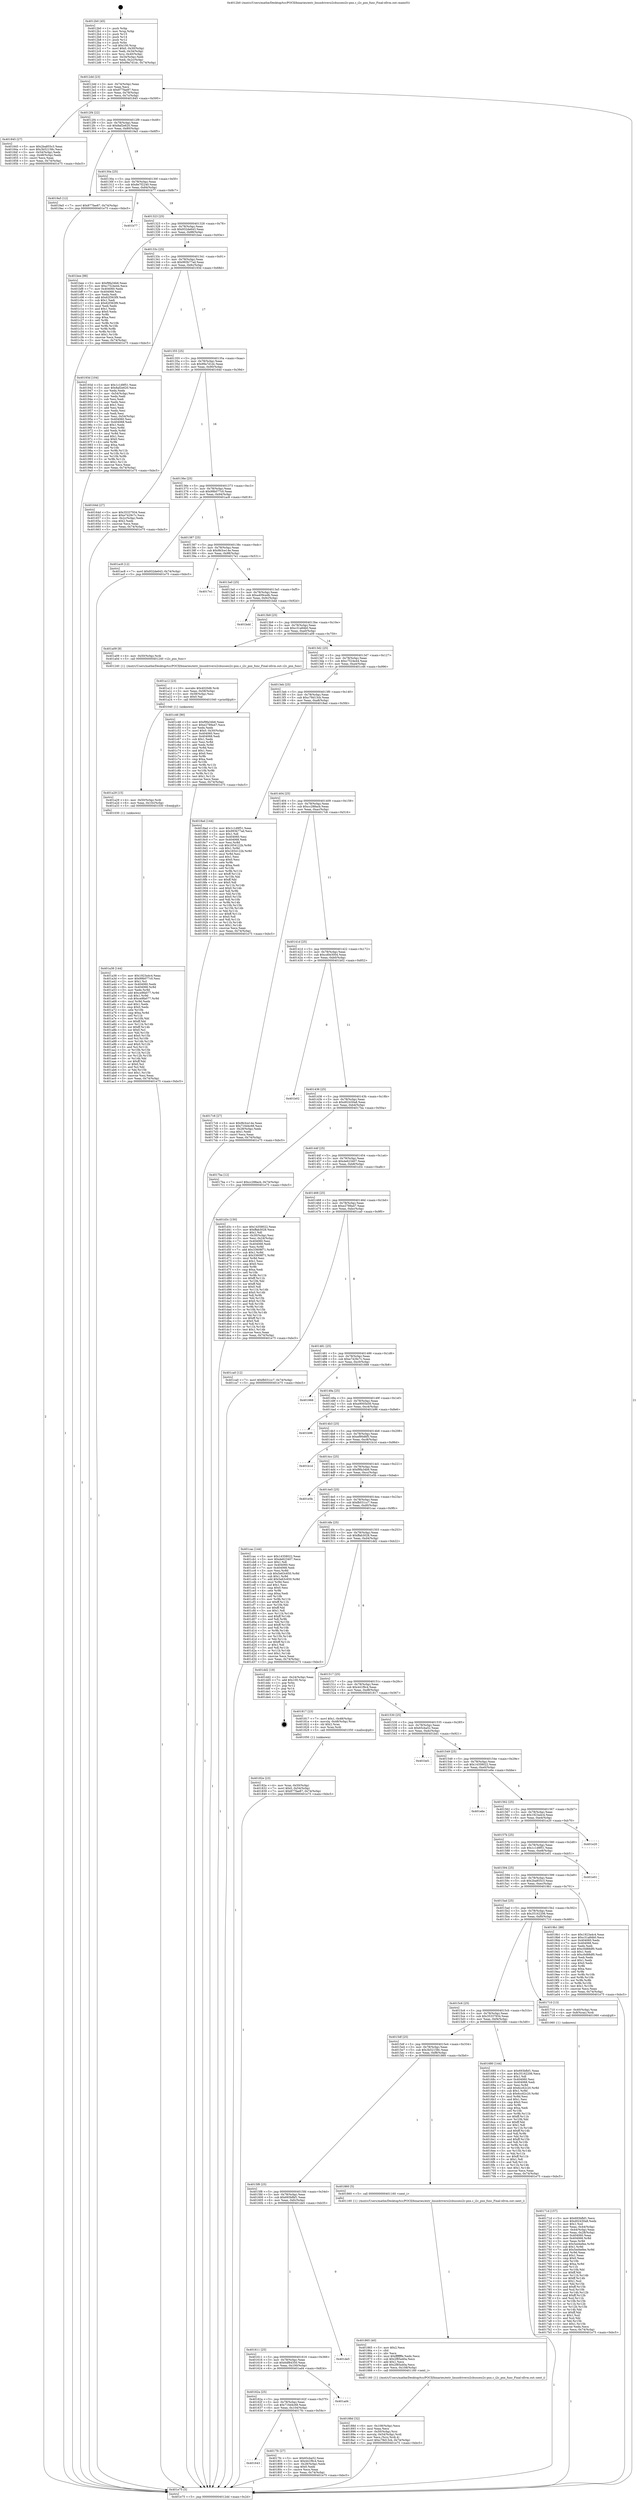 digraph "0x4012b0" {
  label = "0x4012b0 (/mnt/c/Users/mathe/Desktop/tcc/POCII/binaries/extr_linuxdriversi2cbussesi2c-pnx.c_i2c_pnx_func_Final-ollvm.out::main(0))"
  labelloc = "t"
  node[shape=record]

  Entry [label="",width=0.3,height=0.3,shape=circle,fillcolor=black,style=filled]
  "0x4012dd" [label="{
     0x4012dd [23]\l
     | [instrs]\l
     &nbsp;&nbsp;0x4012dd \<+3\>: mov -0x74(%rbp),%eax\l
     &nbsp;&nbsp;0x4012e0 \<+2\>: mov %eax,%ecx\l
     &nbsp;&nbsp;0x4012e2 \<+6\>: sub $0x877fae87,%ecx\l
     &nbsp;&nbsp;0x4012e8 \<+3\>: mov %eax,-0x78(%rbp)\l
     &nbsp;&nbsp;0x4012eb \<+3\>: mov %ecx,-0x7c(%rbp)\l
     &nbsp;&nbsp;0x4012ee \<+6\>: je 0000000000401845 \<main+0x595\>\l
  }"]
  "0x401845" [label="{
     0x401845 [27]\l
     | [instrs]\l
     &nbsp;&nbsp;0x401845 \<+5\>: mov $0x2ba855c3,%eax\l
     &nbsp;&nbsp;0x40184a \<+5\>: mov $0x3b52158c,%ecx\l
     &nbsp;&nbsp;0x40184f \<+3\>: mov -0x54(%rbp),%edx\l
     &nbsp;&nbsp;0x401852 \<+3\>: cmp -0x48(%rbp),%edx\l
     &nbsp;&nbsp;0x401855 \<+3\>: cmovl %ecx,%eax\l
     &nbsp;&nbsp;0x401858 \<+3\>: mov %eax,-0x74(%rbp)\l
     &nbsp;&nbsp;0x40185b \<+5\>: jmp 0000000000401e75 \<main+0xbc5\>\l
  }"]
  "0x4012f4" [label="{
     0x4012f4 [22]\l
     | [instrs]\l
     &nbsp;&nbsp;0x4012f4 \<+5\>: jmp 00000000004012f9 \<main+0x49\>\l
     &nbsp;&nbsp;0x4012f9 \<+3\>: mov -0x78(%rbp),%eax\l
     &nbsp;&nbsp;0x4012fc \<+5\>: sub $0x8af2e620,%eax\l
     &nbsp;&nbsp;0x401301 \<+3\>: mov %eax,-0x80(%rbp)\l
     &nbsp;&nbsp;0x401304 \<+6\>: je 00000000004019a5 \<main+0x6f5\>\l
  }"]
  Exit [label="",width=0.3,height=0.3,shape=circle,fillcolor=black,style=filled,peripheries=2]
  "0x4019a5" [label="{
     0x4019a5 [12]\l
     | [instrs]\l
     &nbsp;&nbsp;0x4019a5 \<+7\>: movl $0x877fae87,-0x74(%rbp)\l
     &nbsp;&nbsp;0x4019ac \<+5\>: jmp 0000000000401e75 \<main+0xbc5\>\l
  }"]
  "0x40130a" [label="{
     0x40130a [25]\l
     | [instrs]\l
     &nbsp;&nbsp;0x40130a \<+5\>: jmp 000000000040130f \<main+0x5f\>\l
     &nbsp;&nbsp;0x40130f \<+3\>: mov -0x78(%rbp),%eax\l
     &nbsp;&nbsp;0x401312 \<+5\>: sub $0x8e7f2240,%eax\l
     &nbsp;&nbsp;0x401317 \<+6\>: mov %eax,-0x84(%rbp)\l
     &nbsp;&nbsp;0x40131d \<+6\>: je 0000000000401b77 \<main+0x8c7\>\l
  }"]
  "0x401a38" [label="{
     0x401a38 [144]\l
     | [instrs]\l
     &nbsp;&nbsp;0x401a38 \<+5\>: mov $0x1923a4c4,%eax\l
     &nbsp;&nbsp;0x401a3d \<+5\>: mov $0x99b077c0,%esi\l
     &nbsp;&nbsp;0x401a42 \<+2\>: mov $0x1,%cl\l
     &nbsp;&nbsp;0x401a44 \<+7\>: mov 0x404060,%edx\l
     &nbsp;&nbsp;0x401a4b \<+8\>: mov 0x404068,%r8d\l
     &nbsp;&nbsp;0x401a53 \<+3\>: mov %edx,%r9d\l
     &nbsp;&nbsp;0x401a56 \<+7\>: add $0xce9fa077,%r9d\l
     &nbsp;&nbsp;0x401a5d \<+4\>: sub $0x1,%r9d\l
     &nbsp;&nbsp;0x401a61 \<+7\>: sub $0xce9fa077,%r9d\l
     &nbsp;&nbsp;0x401a68 \<+4\>: imul %r9d,%edx\l
     &nbsp;&nbsp;0x401a6c \<+3\>: and $0x1,%edx\l
     &nbsp;&nbsp;0x401a6f \<+3\>: cmp $0x0,%edx\l
     &nbsp;&nbsp;0x401a72 \<+4\>: sete %r10b\l
     &nbsp;&nbsp;0x401a76 \<+4\>: cmp $0xa,%r8d\l
     &nbsp;&nbsp;0x401a7a \<+4\>: setl %r11b\l
     &nbsp;&nbsp;0x401a7e \<+3\>: mov %r10b,%bl\l
     &nbsp;&nbsp;0x401a81 \<+3\>: xor $0xff,%bl\l
     &nbsp;&nbsp;0x401a84 \<+3\>: mov %r11b,%r14b\l
     &nbsp;&nbsp;0x401a87 \<+4\>: xor $0xff,%r14b\l
     &nbsp;&nbsp;0x401a8b \<+3\>: xor $0x0,%cl\l
     &nbsp;&nbsp;0x401a8e \<+3\>: mov %bl,%r15b\l
     &nbsp;&nbsp;0x401a91 \<+4\>: and $0x0,%r15b\l
     &nbsp;&nbsp;0x401a95 \<+3\>: and %cl,%r10b\l
     &nbsp;&nbsp;0x401a98 \<+3\>: mov %r14b,%r12b\l
     &nbsp;&nbsp;0x401a9b \<+4\>: and $0x0,%r12b\l
     &nbsp;&nbsp;0x401a9f \<+3\>: and %cl,%r11b\l
     &nbsp;&nbsp;0x401aa2 \<+3\>: or %r10b,%r15b\l
     &nbsp;&nbsp;0x401aa5 \<+3\>: or %r11b,%r12b\l
     &nbsp;&nbsp;0x401aa8 \<+3\>: xor %r12b,%r15b\l
     &nbsp;&nbsp;0x401aab \<+3\>: or %r14b,%bl\l
     &nbsp;&nbsp;0x401aae \<+3\>: xor $0xff,%bl\l
     &nbsp;&nbsp;0x401ab1 \<+3\>: or $0x0,%cl\l
     &nbsp;&nbsp;0x401ab4 \<+2\>: and %cl,%bl\l
     &nbsp;&nbsp;0x401ab6 \<+3\>: or %bl,%r15b\l
     &nbsp;&nbsp;0x401ab9 \<+4\>: test $0x1,%r15b\l
     &nbsp;&nbsp;0x401abd \<+3\>: cmovne %esi,%eax\l
     &nbsp;&nbsp;0x401ac0 \<+3\>: mov %eax,-0x74(%rbp)\l
     &nbsp;&nbsp;0x401ac3 \<+5\>: jmp 0000000000401e75 \<main+0xbc5\>\l
  }"]
  "0x401b77" [label="{
     0x401b77\l
  }", style=dashed]
  "0x401323" [label="{
     0x401323 [25]\l
     | [instrs]\l
     &nbsp;&nbsp;0x401323 \<+5\>: jmp 0000000000401328 \<main+0x78\>\l
     &nbsp;&nbsp;0x401328 \<+3\>: mov -0x78(%rbp),%eax\l
     &nbsp;&nbsp;0x40132b \<+5\>: sub $0x932de643,%eax\l
     &nbsp;&nbsp;0x401330 \<+6\>: mov %eax,-0x88(%rbp)\l
     &nbsp;&nbsp;0x401336 \<+6\>: je 0000000000401bee \<main+0x93e\>\l
  }"]
  "0x401a29" [label="{
     0x401a29 [15]\l
     | [instrs]\l
     &nbsp;&nbsp;0x401a29 \<+4\>: mov -0x50(%rbp),%rdi\l
     &nbsp;&nbsp;0x401a2d \<+6\>: mov %eax,-0x10c(%rbp)\l
     &nbsp;&nbsp;0x401a33 \<+5\>: call 0000000000401030 \<free@plt\>\l
     | [calls]\l
     &nbsp;&nbsp;0x401030 \{1\} (unknown)\l
  }"]
  "0x401bee" [label="{
     0x401bee [88]\l
     | [instrs]\l
     &nbsp;&nbsp;0x401bee \<+5\>: mov $0xf9fa34b6,%eax\l
     &nbsp;&nbsp;0x401bf3 \<+5\>: mov $0xc7524e44,%ecx\l
     &nbsp;&nbsp;0x401bf8 \<+7\>: mov 0x404060,%edx\l
     &nbsp;&nbsp;0x401bff \<+7\>: mov 0x404068,%esi\l
     &nbsp;&nbsp;0x401c06 \<+2\>: mov %edx,%edi\l
     &nbsp;&nbsp;0x401c08 \<+6\>: add $0x62f363f9,%edi\l
     &nbsp;&nbsp;0x401c0e \<+3\>: sub $0x1,%edi\l
     &nbsp;&nbsp;0x401c11 \<+6\>: sub $0x62f363f9,%edi\l
     &nbsp;&nbsp;0x401c17 \<+3\>: imul %edi,%edx\l
     &nbsp;&nbsp;0x401c1a \<+3\>: and $0x1,%edx\l
     &nbsp;&nbsp;0x401c1d \<+3\>: cmp $0x0,%edx\l
     &nbsp;&nbsp;0x401c20 \<+4\>: sete %r8b\l
     &nbsp;&nbsp;0x401c24 \<+3\>: cmp $0xa,%esi\l
     &nbsp;&nbsp;0x401c27 \<+4\>: setl %r9b\l
     &nbsp;&nbsp;0x401c2b \<+3\>: mov %r8b,%r10b\l
     &nbsp;&nbsp;0x401c2e \<+3\>: and %r9b,%r10b\l
     &nbsp;&nbsp;0x401c31 \<+3\>: xor %r9b,%r8b\l
     &nbsp;&nbsp;0x401c34 \<+3\>: or %r8b,%r10b\l
     &nbsp;&nbsp;0x401c37 \<+4\>: test $0x1,%r10b\l
     &nbsp;&nbsp;0x401c3b \<+3\>: cmovne %ecx,%eax\l
     &nbsp;&nbsp;0x401c3e \<+3\>: mov %eax,-0x74(%rbp)\l
     &nbsp;&nbsp;0x401c41 \<+5\>: jmp 0000000000401e75 \<main+0xbc5\>\l
  }"]
  "0x40133c" [label="{
     0x40133c [25]\l
     | [instrs]\l
     &nbsp;&nbsp;0x40133c \<+5\>: jmp 0000000000401341 \<main+0x91\>\l
     &nbsp;&nbsp;0x401341 \<+3\>: mov -0x78(%rbp),%eax\l
     &nbsp;&nbsp;0x401344 \<+5\>: sub $0x993b77ad,%eax\l
     &nbsp;&nbsp;0x401349 \<+6\>: mov %eax,-0x8c(%rbp)\l
     &nbsp;&nbsp;0x40134f \<+6\>: je 000000000040193d \<main+0x68d\>\l
  }"]
  "0x401a12" [label="{
     0x401a12 [23]\l
     | [instrs]\l
     &nbsp;&nbsp;0x401a12 \<+10\>: movabs $0x4020d6,%rdi\l
     &nbsp;&nbsp;0x401a1c \<+3\>: mov %eax,-0x58(%rbp)\l
     &nbsp;&nbsp;0x401a1f \<+3\>: mov -0x58(%rbp),%esi\l
     &nbsp;&nbsp;0x401a22 \<+2\>: mov $0x0,%al\l
     &nbsp;&nbsp;0x401a24 \<+5\>: call 0000000000401040 \<printf@plt\>\l
     | [calls]\l
     &nbsp;&nbsp;0x401040 \{1\} (unknown)\l
  }"]
  "0x40193d" [label="{
     0x40193d [104]\l
     | [instrs]\l
     &nbsp;&nbsp;0x40193d \<+5\>: mov $0x1c1d9f51,%eax\l
     &nbsp;&nbsp;0x401942 \<+5\>: mov $0x8af2e620,%ecx\l
     &nbsp;&nbsp;0x401947 \<+2\>: xor %edx,%edx\l
     &nbsp;&nbsp;0x401949 \<+3\>: mov -0x54(%rbp),%esi\l
     &nbsp;&nbsp;0x40194c \<+2\>: mov %edx,%edi\l
     &nbsp;&nbsp;0x40194e \<+2\>: sub %esi,%edi\l
     &nbsp;&nbsp;0x401950 \<+2\>: mov %edx,%esi\l
     &nbsp;&nbsp;0x401952 \<+3\>: sub $0x1,%esi\l
     &nbsp;&nbsp;0x401955 \<+2\>: add %esi,%edi\l
     &nbsp;&nbsp;0x401957 \<+2\>: mov %edx,%esi\l
     &nbsp;&nbsp;0x401959 \<+2\>: sub %edi,%esi\l
     &nbsp;&nbsp;0x40195b \<+3\>: mov %esi,-0x54(%rbp)\l
     &nbsp;&nbsp;0x40195e \<+7\>: mov 0x404060,%esi\l
     &nbsp;&nbsp;0x401965 \<+7\>: mov 0x404068,%edi\l
     &nbsp;&nbsp;0x40196c \<+3\>: sub $0x1,%edx\l
     &nbsp;&nbsp;0x40196f \<+3\>: mov %esi,%r8d\l
     &nbsp;&nbsp;0x401972 \<+3\>: add %edx,%r8d\l
     &nbsp;&nbsp;0x401975 \<+4\>: imul %r8d,%esi\l
     &nbsp;&nbsp;0x401979 \<+3\>: and $0x1,%esi\l
     &nbsp;&nbsp;0x40197c \<+3\>: cmp $0x0,%esi\l
     &nbsp;&nbsp;0x40197f \<+4\>: sete %r9b\l
     &nbsp;&nbsp;0x401983 \<+3\>: cmp $0xa,%edi\l
     &nbsp;&nbsp;0x401986 \<+4\>: setl %r10b\l
     &nbsp;&nbsp;0x40198a \<+3\>: mov %r9b,%r11b\l
     &nbsp;&nbsp;0x40198d \<+3\>: and %r10b,%r11b\l
     &nbsp;&nbsp;0x401990 \<+3\>: xor %r10b,%r9b\l
     &nbsp;&nbsp;0x401993 \<+3\>: or %r9b,%r11b\l
     &nbsp;&nbsp;0x401996 \<+4\>: test $0x1,%r11b\l
     &nbsp;&nbsp;0x40199a \<+3\>: cmovne %ecx,%eax\l
     &nbsp;&nbsp;0x40199d \<+3\>: mov %eax,-0x74(%rbp)\l
     &nbsp;&nbsp;0x4019a0 \<+5\>: jmp 0000000000401e75 \<main+0xbc5\>\l
  }"]
  "0x401355" [label="{
     0x401355 [25]\l
     | [instrs]\l
     &nbsp;&nbsp;0x401355 \<+5\>: jmp 000000000040135a \<main+0xaa\>\l
     &nbsp;&nbsp;0x40135a \<+3\>: mov -0x78(%rbp),%eax\l
     &nbsp;&nbsp;0x40135d \<+5\>: sub $0x99a7d1dc,%eax\l
     &nbsp;&nbsp;0x401362 \<+6\>: mov %eax,-0x90(%rbp)\l
     &nbsp;&nbsp;0x401368 \<+6\>: je 000000000040164d \<main+0x39d\>\l
  }"]
  "0x40188d" [label="{
     0x40188d [32]\l
     | [instrs]\l
     &nbsp;&nbsp;0x40188d \<+6\>: mov -0x108(%rbp),%ecx\l
     &nbsp;&nbsp;0x401893 \<+3\>: imul %eax,%ecx\l
     &nbsp;&nbsp;0x401896 \<+4\>: mov -0x50(%rbp),%rsi\l
     &nbsp;&nbsp;0x40189a \<+4\>: movslq -0x54(%rbp),%rdi\l
     &nbsp;&nbsp;0x40189e \<+3\>: mov %ecx,(%rsi,%rdi,4)\l
     &nbsp;&nbsp;0x4018a1 \<+7\>: movl $0xc78d13cb,-0x74(%rbp)\l
     &nbsp;&nbsp;0x4018a8 \<+5\>: jmp 0000000000401e75 \<main+0xbc5\>\l
  }"]
  "0x40164d" [label="{
     0x40164d [27]\l
     | [instrs]\l
     &nbsp;&nbsp;0x40164d \<+5\>: mov $0x35337934,%eax\l
     &nbsp;&nbsp;0x401652 \<+5\>: mov $0xe7429c7c,%ecx\l
     &nbsp;&nbsp;0x401657 \<+3\>: mov -0x2c(%rbp),%edx\l
     &nbsp;&nbsp;0x40165a \<+3\>: cmp $0x2,%edx\l
     &nbsp;&nbsp;0x40165d \<+3\>: cmovne %ecx,%eax\l
     &nbsp;&nbsp;0x401660 \<+3\>: mov %eax,-0x74(%rbp)\l
     &nbsp;&nbsp;0x401663 \<+5\>: jmp 0000000000401e75 \<main+0xbc5\>\l
  }"]
  "0x40136e" [label="{
     0x40136e [25]\l
     | [instrs]\l
     &nbsp;&nbsp;0x40136e \<+5\>: jmp 0000000000401373 \<main+0xc3\>\l
     &nbsp;&nbsp;0x401373 \<+3\>: mov -0x78(%rbp),%eax\l
     &nbsp;&nbsp;0x401376 \<+5\>: sub $0x99b077c0,%eax\l
     &nbsp;&nbsp;0x40137b \<+6\>: mov %eax,-0x94(%rbp)\l
     &nbsp;&nbsp;0x401381 \<+6\>: je 0000000000401ac8 \<main+0x818\>\l
  }"]
  "0x401e75" [label="{
     0x401e75 [5]\l
     | [instrs]\l
     &nbsp;&nbsp;0x401e75 \<+5\>: jmp 00000000004012dd \<main+0x2d\>\l
  }"]
  "0x4012b0" [label="{
     0x4012b0 [45]\l
     | [instrs]\l
     &nbsp;&nbsp;0x4012b0 \<+1\>: push %rbp\l
     &nbsp;&nbsp;0x4012b1 \<+3\>: mov %rsp,%rbp\l
     &nbsp;&nbsp;0x4012b4 \<+2\>: push %r15\l
     &nbsp;&nbsp;0x4012b6 \<+2\>: push %r14\l
     &nbsp;&nbsp;0x4012b8 \<+2\>: push %r12\l
     &nbsp;&nbsp;0x4012ba \<+1\>: push %rbx\l
     &nbsp;&nbsp;0x4012bb \<+7\>: sub $0x100,%rsp\l
     &nbsp;&nbsp;0x4012c2 \<+7\>: movl $0x0,-0x30(%rbp)\l
     &nbsp;&nbsp;0x4012c9 \<+3\>: mov %edi,-0x34(%rbp)\l
     &nbsp;&nbsp;0x4012cc \<+4\>: mov %rsi,-0x40(%rbp)\l
     &nbsp;&nbsp;0x4012d0 \<+3\>: mov -0x34(%rbp),%edi\l
     &nbsp;&nbsp;0x4012d3 \<+3\>: mov %edi,-0x2c(%rbp)\l
     &nbsp;&nbsp;0x4012d6 \<+7\>: movl $0x99a7d1dc,-0x74(%rbp)\l
  }"]
  "0x401865" [label="{
     0x401865 [40]\l
     | [instrs]\l
     &nbsp;&nbsp;0x401865 \<+5\>: mov $0x2,%ecx\l
     &nbsp;&nbsp;0x40186a \<+1\>: cltd\l
     &nbsp;&nbsp;0x40186b \<+2\>: idiv %ecx\l
     &nbsp;&nbsp;0x40186d \<+6\>: imul $0xfffffffe,%edx,%ecx\l
     &nbsp;&nbsp;0x401873 \<+6\>: sub $0x2f85a40a,%ecx\l
     &nbsp;&nbsp;0x401879 \<+3\>: add $0x1,%ecx\l
     &nbsp;&nbsp;0x40187c \<+6\>: add $0x2f85a40a,%ecx\l
     &nbsp;&nbsp;0x401882 \<+6\>: mov %ecx,-0x108(%rbp)\l
     &nbsp;&nbsp;0x401888 \<+5\>: call 0000000000401160 \<next_i\>\l
     | [calls]\l
     &nbsp;&nbsp;0x401160 \{1\} (/mnt/c/Users/mathe/Desktop/tcc/POCII/binaries/extr_linuxdriversi2cbussesi2c-pnx.c_i2c_pnx_func_Final-ollvm.out::next_i)\l
  }"]
  "0x401ac8" [label="{
     0x401ac8 [12]\l
     | [instrs]\l
     &nbsp;&nbsp;0x401ac8 \<+7\>: movl $0x932de643,-0x74(%rbp)\l
     &nbsp;&nbsp;0x401acf \<+5\>: jmp 0000000000401e75 \<main+0xbc5\>\l
  }"]
  "0x401387" [label="{
     0x401387 [25]\l
     | [instrs]\l
     &nbsp;&nbsp;0x401387 \<+5\>: jmp 000000000040138c \<main+0xdc\>\l
     &nbsp;&nbsp;0x40138c \<+3\>: mov -0x78(%rbp),%eax\l
     &nbsp;&nbsp;0x40138f \<+5\>: sub $0x9b3ce14e,%eax\l
     &nbsp;&nbsp;0x401394 \<+6\>: mov %eax,-0x98(%rbp)\l
     &nbsp;&nbsp;0x40139a \<+6\>: je 00000000004017e1 \<main+0x531\>\l
  }"]
  "0x40182e" [label="{
     0x40182e [23]\l
     | [instrs]\l
     &nbsp;&nbsp;0x40182e \<+4\>: mov %rax,-0x50(%rbp)\l
     &nbsp;&nbsp;0x401832 \<+7\>: movl $0x0,-0x54(%rbp)\l
     &nbsp;&nbsp;0x401839 \<+7\>: movl $0x877fae87,-0x74(%rbp)\l
     &nbsp;&nbsp;0x401840 \<+5\>: jmp 0000000000401e75 \<main+0xbc5\>\l
  }"]
  "0x4017e1" [label="{
     0x4017e1\l
  }", style=dashed]
  "0x4013a0" [label="{
     0x4013a0 [25]\l
     | [instrs]\l
     &nbsp;&nbsp;0x4013a0 \<+5\>: jmp 00000000004013a5 \<main+0xf5\>\l
     &nbsp;&nbsp;0x4013a5 \<+3\>: mov -0x78(%rbp),%eax\l
     &nbsp;&nbsp;0x4013a8 \<+5\>: sub $0xa409cedb,%eax\l
     &nbsp;&nbsp;0x4013ad \<+6\>: mov %eax,-0x9c(%rbp)\l
     &nbsp;&nbsp;0x4013b3 \<+6\>: je 0000000000401bdd \<main+0x92d\>\l
  }"]
  "0x401643" [label="{
     0x401643\l
  }", style=dashed]
  "0x401bdd" [label="{
     0x401bdd\l
  }", style=dashed]
  "0x4013b9" [label="{
     0x4013b9 [25]\l
     | [instrs]\l
     &nbsp;&nbsp;0x4013b9 \<+5\>: jmp 00000000004013be \<main+0x10e\>\l
     &nbsp;&nbsp;0x4013be \<+3\>: mov -0x78(%rbp),%eax\l
     &nbsp;&nbsp;0x4013c1 \<+5\>: sub $0xc31a84b0,%eax\l
     &nbsp;&nbsp;0x4013c6 \<+6\>: mov %eax,-0xa0(%rbp)\l
     &nbsp;&nbsp;0x4013cc \<+6\>: je 0000000000401a09 \<main+0x759\>\l
  }"]
  "0x4017fc" [label="{
     0x4017fc [27]\l
     | [instrs]\l
     &nbsp;&nbsp;0x4017fc \<+5\>: mov $0x65cba52,%eax\l
     &nbsp;&nbsp;0x401801 \<+5\>: mov $0x441f9c4,%ecx\l
     &nbsp;&nbsp;0x401806 \<+3\>: mov -0x28(%rbp),%edx\l
     &nbsp;&nbsp;0x401809 \<+3\>: cmp $0x0,%edx\l
     &nbsp;&nbsp;0x40180c \<+3\>: cmove %ecx,%eax\l
     &nbsp;&nbsp;0x40180f \<+3\>: mov %eax,-0x74(%rbp)\l
     &nbsp;&nbsp;0x401812 \<+5\>: jmp 0000000000401e75 \<main+0xbc5\>\l
  }"]
  "0x401a09" [label="{
     0x401a09 [9]\l
     | [instrs]\l
     &nbsp;&nbsp;0x401a09 \<+4\>: mov -0x50(%rbp),%rdi\l
     &nbsp;&nbsp;0x401a0d \<+5\>: call 0000000000401240 \<i2c_pnx_func\>\l
     | [calls]\l
     &nbsp;&nbsp;0x401240 \{1\} (/mnt/c/Users/mathe/Desktop/tcc/POCII/binaries/extr_linuxdriversi2cbussesi2c-pnx.c_i2c_pnx_func_Final-ollvm.out::i2c_pnx_func)\l
  }"]
  "0x4013d2" [label="{
     0x4013d2 [25]\l
     | [instrs]\l
     &nbsp;&nbsp;0x4013d2 \<+5\>: jmp 00000000004013d7 \<main+0x127\>\l
     &nbsp;&nbsp;0x4013d7 \<+3\>: mov -0x78(%rbp),%eax\l
     &nbsp;&nbsp;0x4013da \<+5\>: sub $0xc7524e44,%eax\l
     &nbsp;&nbsp;0x4013df \<+6\>: mov %eax,-0xa4(%rbp)\l
     &nbsp;&nbsp;0x4013e5 \<+6\>: je 0000000000401c46 \<main+0x996\>\l
  }"]
  "0x40162a" [label="{
     0x40162a [25]\l
     | [instrs]\l
     &nbsp;&nbsp;0x40162a \<+5\>: jmp 000000000040162f \<main+0x37f\>\l
     &nbsp;&nbsp;0x40162f \<+3\>: mov -0x78(%rbp),%eax\l
     &nbsp;&nbsp;0x401632 \<+5\>: sub $0x716d4c68,%eax\l
     &nbsp;&nbsp;0x401637 \<+6\>: mov %eax,-0x104(%rbp)\l
     &nbsp;&nbsp;0x40163d \<+6\>: je 00000000004017fc \<main+0x54c\>\l
  }"]
  "0x401c46" [label="{
     0x401c46 [90]\l
     | [instrs]\l
     &nbsp;&nbsp;0x401c46 \<+5\>: mov $0xf9fa34b6,%eax\l
     &nbsp;&nbsp;0x401c4b \<+5\>: mov $0xe2789a47,%ecx\l
     &nbsp;&nbsp;0x401c50 \<+2\>: xor %edx,%edx\l
     &nbsp;&nbsp;0x401c52 \<+7\>: movl $0x0,-0x30(%rbp)\l
     &nbsp;&nbsp;0x401c59 \<+7\>: mov 0x404060,%esi\l
     &nbsp;&nbsp;0x401c60 \<+7\>: mov 0x404068,%edi\l
     &nbsp;&nbsp;0x401c67 \<+3\>: sub $0x1,%edx\l
     &nbsp;&nbsp;0x401c6a \<+3\>: mov %esi,%r8d\l
     &nbsp;&nbsp;0x401c6d \<+3\>: add %edx,%r8d\l
     &nbsp;&nbsp;0x401c70 \<+4\>: imul %r8d,%esi\l
     &nbsp;&nbsp;0x401c74 \<+3\>: and $0x1,%esi\l
     &nbsp;&nbsp;0x401c77 \<+3\>: cmp $0x0,%esi\l
     &nbsp;&nbsp;0x401c7a \<+4\>: sete %r9b\l
     &nbsp;&nbsp;0x401c7e \<+3\>: cmp $0xa,%edi\l
     &nbsp;&nbsp;0x401c81 \<+4\>: setl %r10b\l
     &nbsp;&nbsp;0x401c85 \<+3\>: mov %r9b,%r11b\l
     &nbsp;&nbsp;0x401c88 \<+3\>: and %r10b,%r11b\l
     &nbsp;&nbsp;0x401c8b \<+3\>: xor %r10b,%r9b\l
     &nbsp;&nbsp;0x401c8e \<+3\>: or %r9b,%r11b\l
     &nbsp;&nbsp;0x401c91 \<+4\>: test $0x1,%r11b\l
     &nbsp;&nbsp;0x401c95 \<+3\>: cmovne %ecx,%eax\l
     &nbsp;&nbsp;0x401c98 \<+3\>: mov %eax,-0x74(%rbp)\l
     &nbsp;&nbsp;0x401c9b \<+5\>: jmp 0000000000401e75 \<main+0xbc5\>\l
  }"]
  "0x4013eb" [label="{
     0x4013eb [25]\l
     | [instrs]\l
     &nbsp;&nbsp;0x4013eb \<+5\>: jmp 00000000004013f0 \<main+0x140\>\l
     &nbsp;&nbsp;0x4013f0 \<+3\>: mov -0x78(%rbp),%eax\l
     &nbsp;&nbsp;0x4013f3 \<+5\>: sub $0xc78d13cb,%eax\l
     &nbsp;&nbsp;0x4013f8 \<+6\>: mov %eax,-0xa8(%rbp)\l
     &nbsp;&nbsp;0x4013fe \<+6\>: je 00000000004018ad \<main+0x5fd\>\l
  }"]
  "0x401ad4" [label="{
     0x401ad4\l
  }", style=dashed]
  "0x4018ad" [label="{
     0x4018ad [144]\l
     | [instrs]\l
     &nbsp;&nbsp;0x4018ad \<+5\>: mov $0x1c1d9f51,%eax\l
     &nbsp;&nbsp;0x4018b2 \<+5\>: mov $0x993b77ad,%ecx\l
     &nbsp;&nbsp;0x4018b7 \<+2\>: mov $0x1,%dl\l
     &nbsp;&nbsp;0x4018b9 \<+7\>: mov 0x404060,%esi\l
     &nbsp;&nbsp;0x4018c0 \<+7\>: mov 0x404068,%edi\l
     &nbsp;&nbsp;0x4018c7 \<+3\>: mov %esi,%r8d\l
     &nbsp;&nbsp;0x4018ca \<+7\>: sub $0x1654122b,%r8d\l
     &nbsp;&nbsp;0x4018d1 \<+4\>: sub $0x1,%r8d\l
     &nbsp;&nbsp;0x4018d5 \<+7\>: add $0x1654122b,%r8d\l
     &nbsp;&nbsp;0x4018dc \<+4\>: imul %r8d,%esi\l
     &nbsp;&nbsp;0x4018e0 \<+3\>: and $0x1,%esi\l
     &nbsp;&nbsp;0x4018e3 \<+3\>: cmp $0x0,%esi\l
     &nbsp;&nbsp;0x4018e6 \<+4\>: sete %r9b\l
     &nbsp;&nbsp;0x4018ea \<+3\>: cmp $0xa,%edi\l
     &nbsp;&nbsp;0x4018ed \<+4\>: setl %r10b\l
     &nbsp;&nbsp;0x4018f1 \<+3\>: mov %r9b,%r11b\l
     &nbsp;&nbsp;0x4018f4 \<+4\>: xor $0xff,%r11b\l
     &nbsp;&nbsp;0x4018f8 \<+3\>: mov %r10b,%bl\l
     &nbsp;&nbsp;0x4018fb \<+3\>: xor $0xff,%bl\l
     &nbsp;&nbsp;0x4018fe \<+3\>: xor $0x0,%dl\l
     &nbsp;&nbsp;0x401901 \<+3\>: mov %r11b,%r14b\l
     &nbsp;&nbsp;0x401904 \<+4\>: and $0x0,%r14b\l
     &nbsp;&nbsp;0x401908 \<+3\>: and %dl,%r9b\l
     &nbsp;&nbsp;0x40190b \<+3\>: mov %bl,%r15b\l
     &nbsp;&nbsp;0x40190e \<+4\>: and $0x0,%r15b\l
     &nbsp;&nbsp;0x401912 \<+3\>: and %dl,%r10b\l
     &nbsp;&nbsp;0x401915 \<+3\>: or %r9b,%r14b\l
     &nbsp;&nbsp;0x401918 \<+3\>: or %r10b,%r15b\l
     &nbsp;&nbsp;0x40191b \<+3\>: xor %r15b,%r14b\l
     &nbsp;&nbsp;0x40191e \<+3\>: or %bl,%r11b\l
     &nbsp;&nbsp;0x401921 \<+4\>: xor $0xff,%r11b\l
     &nbsp;&nbsp;0x401925 \<+3\>: or $0x0,%dl\l
     &nbsp;&nbsp;0x401928 \<+3\>: and %dl,%r11b\l
     &nbsp;&nbsp;0x40192b \<+3\>: or %r11b,%r14b\l
     &nbsp;&nbsp;0x40192e \<+4\>: test $0x1,%r14b\l
     &nbsp;&nbsp;0x401932 \<+3\>: cmovne %ecx,%eax\l
     &nbsp;&nbsp;0x401935 \<+3\>: mov %eax,-0x74(%rbp)\l
     &nbsp;&nbsp;0x401938 \<+5\>: jmp 0000000000401e75 \<main+0xbc5\>\l
  }"]
  "0x401404" [label="{
     0x401404 [25]\l
     | [instrs]\l
     &nbsp;&nbsp;0x401404 \<+5\>: jmp 0000000000401409 \<main+0x159\>\l
     &nbsp;&nbsp;0x401409 \<+3\>: mov -0x78(%rbp),%eax\l
     &nbsp;&nbsp;0x40140c \<+5\>: sub $0xcc288acb,%eax\l
     &nbsp;&nbsp;0x401411 \<+6\>: mov %eax,-0xac(%rbp)\l
     &nbsp;&nbsp;0x401417 \<+6\>: je 00000000004017c6 \<main+0x516\>\l
  }"]
  "0x401611" [label="{
     0x401611 [25]\l
     | [instrs]\l
     &nbsp;&nbsp;0x401611 \<+5\>: jmp 0000000000401616 \<main+0x366\>\l
     &nbsp;&nbsp;0x401616 \<+3\>: mov -0x78(%rbp),%eax\l
     &nbsp;&nbsp;0x401619 \<+5\>: sub $0x6df84350,%eax\l
     &nbsp;&nbsp;0x40161e \<+6\>: mov %eax,-0x100(%rbp)\l
     &nbsp;&nbsp;0x401624 \<+6\>: je 0000000000401ad4 \<main+0x824\>\l
  }"]
  "0x4017c6" [label="{
     0x4017c6 [27]\l
     | [instrs]\l
     &nbsp;&nbsp;0x4017c6 \<+5\>: mov $0x9b3ce14e,%eax\l
     &nbsp;&nbsp;0x4017cb \<+5\>: mov $0x716d4c68,%ecx\l
     &nbsp;&nbsp;0x4017d0 \<+3\>: mov -0x28(%rbp),%edx\l
     &nbsp;&nbsp;0x4017d3 \<+3\>: cmp $0x1,%edx\l
     &nbsp;&nbsp;0x4017d6 \<+3\>: cmovl %ecx,%eax\l
     &nbsp;&nbsp;0x4017d9 \<+3\>: mov %eax,-0x74(%rbp)\l
     &nbsp;&nbsp;0x4017dc \<+5\>: jmp 0000000000401e75 \<main+0xbc5\>\l
  }"]
  "0x40141d" [label="{
     0x40141d [25]\l
     | [instrs]\l
     &nbsp;&nbsp;0x40141d \<+5\>: jmp 0000000000401422 \<main+0x172\>\l
     &nbsp;&nbsp;0x401422 \<+3\>: mov -0x78(%rbp),%eax\l
     &nbsp;&nbsp;0x401425 \<+5\>: sub $0xcd0e3004,%eax\l
     &nbsp;&nbsp;0x40142a \<+6\>: mov %eax,-0xb0(%rbp)\l
     &nbsp;&nbsp;0x401430 \<+6\>: je 0000000000401b02 \<main+0x852\>\l
  }"]
  "0x401de5" [label="{
     0x401de5\l
  }", style=dashed]
  "0x401b02" [label="{
     0x401b02\l
  }", style=dashed]
  "0x401436" [label="{
     0x401436 [25]\l
     | [instrs]\l
     &nbsp;&nbsp;0x401436 \<+5\>: jmp 000000000040143b \<main+0x18b\>\l
     &nbsp;&nbsp;0x40143b \<+3\>: mov -0x78(%rbp),%eax\l
     &nbsp;&nbsp;0x40143e \<+5\>: sub $0xd02430a8,%eax\l
     &nbsp;&nbsp;0x401443 \<+6\>: mov %eax,-0xb4(%rbp)\l
     &nbsp;&nbsp;0x401449 \<+6\>: je 00000000004017ba \<main+0x50a\>\l
  }"]
  "0x4015f8" [label="{
     0x4015f8 [25]\l
     | [instrs]\l
     &nbsp;&nbsp;0x4015f8 \<+5\>: jmp 00000000004015fd \<main+0x34d\>\l
     &nbsp;&nbsp;0x4015fd \<+3\>: mov -0x78(%rbp),%eax\l
     &nbsp;&nbsp;0x401600 \<+5\>: sub $0x693bfbf1,%eax\l
     &nbsp;&nbsp;0x401605 \<+6\>: mov %eax,-0xfc(%rbp)\l
     &nbsp;&nbsp;0x40160b \<+6\>: je 0000000000401de5 \<main+0xb35\>\l
  }"]
  "0x4017ba" [label="{
     0x4017ba [12]\l
     | [instrs]\l
     &nbsp;&nbsp;0x4017ba \<+7\>: movl $0xcc288acb,-0x74(%rbp)\l
     &nbsp;&nbsp;0x4017c1 \<+5\>: jmp 0000000000401e75 \<main+0xbc5\>\l
  }"]
  "0x40144f" [label="{
     0x40144f [25]\l
     | [instrs]\l
     &nbsp;&nbsp;0x40144f \<+5\>: jmp 0000000000401454 \<main+0x1a4\>\l
     &nbsp;&nbsp;0x401454 \<+3\>: mov -0x78(%rbp),%eax\l
     &nbsp;&nbsp;0x401457 \<+5\>: sub $0xde623407,%eax\l
     &nbsp;&nbsp;0x40145c \<+6\>: mov %eax,-0xb8(%rbp)\l
     &nbsp;&nbsp;0x401462 \<+6\>: je 0000000000401d3c \<main+0xa8c\>\l
  }"]
  "0x401860" [label="{
     0x401860 [5]\l
     | [instrs]\l
     &nbsp;&nbsp;0x401860 \<+5\>: call 0000000000401160 \<next_i\>\l
     | [calls]\l
     &nbsp;&nbsp;0x401160 \{1\} (/mnt/c/Users/mathe/Desktop/tcc/POCII/binaries/extr_linuxdriversi2cbussesi2c-pnx.c_i2c_pnx_func_Final-ollvm.out::next_i)\l
  }"]
  "0x401d3c" [label="{
     0x401d3c [150]\l
     | [instrs]\l
     &nbsp;&nbsp;0x401d3c \<+5\>: mov $0x14358022,%eax\l
     &nbsp;&nbsp;0x401d41 \<+5\>: mov $0xffab3028,%ecx\l
     &nbsp;&nbsp;0x401d46 \<+2\>: mov $0x1,%dl\l
     &nbsp;&nbsp;0x401d48 \<+3\>: mov -0x30(%rbp),%esi\l
     &nbsp;&nbsp;0x401d4b \<+3\>: mov %esi,-0x24(%rbp)\l
     &nbsp;&nbsp;0x401d4e \<+7\>: mov 0x404060,%esi\l
     &nbsp;&nbsp;0x401d55 \<+7\>: mov 0x404068,%edi\l
     &nbsp;&nbsp;0x401d5c \<+3\>: mov %esi,%r8d\l
     &nbsp;&nbsp;0x401d5f \<+7\>: add $0x33608f71,%r8d\l
     &nbsp;&nbsp;0x401d66 \<+4\>: sub $0x1,%r8d\l
     &nbsp;&nbsp;0x401d6a \<+7\>: sub $0x33608f71,%r8d\l
     &nbsp;&nbsp;0x401d71 \<+4\>: imul %r8d,%esi\l
     &nbsp;&nbsp;0x401d75 \<+3\>: and $0x1,%esi\l
     &nbsp;&nbsp;0x401d78 \<+3\>: cmp $0x0,%esi\l
     &nbsp;&nbsp;0x401d7b \<+4\>: sete %r9b\l
     &nbsp;&nbsp;0x401d7f \<+3\>: cmp $0xa,%edi\l
     &nbsp;&nbsp;0x401d82 \<+4\>: setl %r10b\l
     &nbsp;&nbsp;0x401d86 \<+3\>: mov %r9b,%r11b\l
     &nbsp;&nbsp;0x401d89 \<+4\>: xor $0xff,%r11b\l
     &nbsp;&nbsp;0x401d8d \<+3\>: mov %r10b,%bl\l
     &nbsp;&nbsp;0x401d90 \<+3\>: xor $0xff,%bl\l
     &nbsp;&nbsp;0x401d93 \<+3\>: xor $0x0,%dl\l
     &nbsp;&nbsp;0x401d96 \<+3\>: mov %r11b,%r14b\l
     &nbsp;&nbsp;0x401d99 \<+4\>: and $0x0,%r14b\l
     &nbsp;&nbsp;0x401d9d \<+3\>: and %dl,%r9b\l
     &nbsp;&nbsp;0x401da0 \<+3\>: mov %bl,%r15b\l
     &nbsp;&nbsp;0x401da3 \<+4\>: and $0x0,%r15b\l
     &nbsp;&nbsp;0x401da7 \<+3\>: and %dl,%r10b\l
     &nbsp;&nbsp;0x401daa \<+3\>: or %r9b,%r14b\l
     &nbsp;&nbsp;0x401dad \<+3\>: or %r10b,%r15b\l
     &nbsp;&nbsp;0x401db0 \<+3\>: xor %r15b,%r14b\l
     &nbsp;&nbsp;0x401db3 \<+3\>: or %bl,%r11b\l
     &nbsp;&nbsp;0x401db6 \<+4\>: xor $0xff,%r11b\l
     &nbsp;&nbsp;0x401dba \<+3\>: or $0x0,%dl\l
     &nbsp;&nbsp;0x401dbd \<+3\>: and %dl,%r11b\l
     &nbsp;&nbsp;0x401dc0 \<+3\>: or %r11b,%r14b\l
     &nbsp;&nbsp;0x401dc3 \<+4\>: test $0x1,%r14b\l
     &nbsp;&nbsp;0x401dc7 \<+3\>: cmovne %ecx,%eax\l
     &nbsp;&nbsp;0x401dca \<+3\>: mov %eax,-0x74(%rbp)\l
     &nbsp;&nbsp;0x401dcd \<+5\>: jmp 0000000000401e75 \<main+0xbc5\>\l
  }"]
  "0x401468" [label="{
     0x401468 [25]\l
     | [instrs]\l
     &nbsp;&nbsp;0x401468 \<+5\>: jmp 000000000040146d \<main+0x1bd\>\l
     &nbsp;&nbsp;0x40146d \<+3\>: mov -0x78(%rbp),%eax\l
     &nbsp;&nbsp;0x401470 \<+5\>: sub $0xe2789a47,%eax\l
     &nbsp;&nbsp;0x401475 \<+6\>: mov %eax,-0xbc(%rbp)\l
     &nbsp;&nbsp;0x40147b \<+6\>: je 0000000000401ca0 \<main+0x9f0\>\l
  }"]
  "0x40171d" [label="{
     0x40171d [157]\l
     | [instrs]\l
     &nbsp;&nbsp;0x40171d \<+5\>: mov $0x693bfbf1,%ecx\l
     &nbsp;&nbsp;0x401722 \<+5\>: mov $0xd02430a8,%edx\l
     &nbsp;&nbsp;0x401727 \<+3\>: mov $0x1,%sil\l
     &nbsp;&nbsp;0x40172a \<+3\>: mov %eax,-0x44(%rbp)\l
     &nbsp;&nbsp;0x40172d \<+3\>: mov -0x44(%rbp),%eax\l
     &nbsp;&nbsp;0x401730 \<+3\>: mov %eax,-0x28(%rbp)\l
     &nbsp;&nbsp;0x401733 \<+7\>: mov 0x404060,%eax\l
     &nbsp;&nbsp;0x40173a \<+8\>: mov 0x404068,%r8d\l
     &nbsp;&nbsp;0x401742 \<+3\>: mov %eax,%r9d\l
     &nbsp;&nbsp;0x401745 \<+7\>: sub $0x5ed4efee,%r9d\l
     &nbsp;&nbsp;0x40174c \<+4\>: sub $0x1,%r9d\l
     &nbsp;&nbsp;0x401750 \<+7\>: add $0x5ed4efee,%r9d\l
     &nbsp;&nbsp;0x401757 \<+4\>: imul %r9d,%eax\l
     &nbsp;&nbsp;0x40175b \<+3\>: and $0x1,%eax\l
     &nbsp;&nbsp;0x40175e \<+3\>: cmp $0x0,%eax\l
     &nbsp;&nbsp;0x401761 \<+4\>: sete %r10b\l
     &nbsp;&nbsp;0x401765 \<+4\>: cmp $0xa,%r8d\l
     &nbsp;&nbsp;0x401769 \<+4\>: setl %r11b\l
     &nbsp;&nbsp;0x40176d \<+3\>: mov %r10b,%bl\l
     &nbsp;&nbsp;0x401770 \<+3\>: xor $0xff,%bl\l
     &nbsp;&nbsp;0x401773 \<+3\>: mov %r11b,%r14b\l
     &nbsp;&nbsp;0x401776 \<+4\>: xor $0xff,%r14b\l
     &nbsp;&nbsp;0x40177a \<+4\>: xor $0x1,%sil\l
     &nbsp;&nbsp;0x40177e \<+3\>: mov %bl,%r15b\l
     &nbsp;&nbsp;0x401781 \<+4\>: and $0xff,%r15b\l
     &nbsp;&nbsp;0x401785 \<+3\>: and %sil,%r10b\l
     &nbsp;&nbsp;0x401788 \<+3\>: mov %r14b,%r12b\l
     &nbsp;&nbsp;0x40178b \<+4\>: and $0xff,%r12b\l
     &nbsp;&nbsp;0x40178f \<+3\>: and %sil,%r11b\l
     &nbsp;&nbsp;0x401792 \<+3\>: or %r10b,%r15b\l
     &nbsp;&nbsp;0x401795 \<+3\>: or %r11b,%r12b\l
     &nbsp;&nbsp;0x401798 \<+3\>: xor %r12b,%r15b\l
     &nbsp;&nbsp;0x40179b \<+3\>: or %r14b,%bl\l
     &nbsp;&nbsp;0x40179e \<+3\>: xor $0xff,%bl\l
     &nbsp;&nbsp;0x4017a1 \<+4\>: or $0x1,%sil\l
     &nbsp;&nbsp;0x4017a5 \<+3\>: and %sil,%bl\l
     &nbsp;&nbsp;0x4017a8 \<+3\>: or %bl,%r15b\l
     &nbsp;&nbsp;0x4017ab \<+4\>: test $0x1,%r15b\l
     &nbsp;&nbsp;0x4017af \<+3\>: cmovne %edx,%ecx\l
     &nbsp;&nbsp;0x4017b2 \<+3\>: mov %ecx,-0x74(%rbp)\l
     &nbsp;&nbsp;0x4017b5 \<+5\>: jmp 0000000000401e75 \<main+0xbc5\>\l
  }"]
  "0x401ca0" [label="{
     0x401ca0 [12]\l
     | [instrs]\l
     &nbsp;&nbsp;0x401ca0 \<+7\>: movl $0xfb031cc7,-0x74(%rbp)\l
     &nbsp;&nbsp;0x401ca7 \<+5\>: jmp 0000000000401e75 \<main+0xbc5\>\l
  }"]
  "0x401481" [label="{
     0x401481 [25]\l
     | [instrs]\l
     &nbsp;&nbsp;0x401481 \<+5\>: jmp 0000000000401486 \<main+0x1d6\>\l
     &nbsp;&nbsp;0x401486 \<+3\>: mov -0x78(%rbp),%eax\l
     &nbsp;&nbsp;0x401489 \<+5\>: sub $0xe7429c7c,%eax\l
     &nbsp;&nbsp;0x40148e \<+6\>: mov %eax,-0xc0(%rbp)\l
     &nbsp;&nbsp;0x401494 \<+6\>: je 0000000000401668 \<main+0x3b8\>\l
  }"]
  "0x4015df" [label="{
     0x4015df [25]\l
     | [instrs]\l
     &nbsp;&nbsp;0x4015df \<+5\>: jmp 00000000004015e4 \<main+0x334\>\l
     &nbsp;&nbsp;0x4015e4 \<+3\>: mov -0x78(%rbp),%eax\l
     &nbsp;&nbsp;0x4015e7 \<+5\>: sub $0x3b52158c,%eax\l
     &nbsp;&nbsp;0x4015ec \<+6\>: mov %eax,-0xf8(%rbp)\l
     &nbsp;&nbsp;0x4015f2 \<+6\>: je 0000000000401860 \<main+0x5b0\>\l
  }"]
  "0x401668" [label="{
     0x401668\l
  }", style=dashed]
  "0x40149a" [label="{
     0x40149a [25]\l
     | [instrs]\l
     &nbsp;&nbsp;0x40149a \<+5\>: jmp 000000000040149f \<main+0x1ef\>\l
     &nbsp;&nbsp;0x40149f \<+3\>: mov -0x78(%rbp),%eax\l
     &nbsp;&nbsp;0x4014a2 \<+5\>: sub $0xe9005e56,%eax\l
     &nbsp;&nbsp;0x4014a7 \<+6\>: mov %eax,-0xc4(%rbp)\l
     &nbsp;&nbsp;0x4014ad \<+6\>: je 0000000000401b96 \<main+0x8e6\>\l
  }"]
  "0x401680" [label="{
     0x401680 [144]\l
     | [instrs]\l
     &nbsp;&nbsp;0x401680 \<+5\>: mov $0x693bfbf1,%eax\l
     &nbsp;&nbsp;0x401685 \<+5\>: mov $0x35162206,%ecx\l
     &nbsp;&nbsp;0x40168a \<+2\>: mov $0x1,%dl\l
     &nbsp;&nbsp;0x40168c \<+7\>: mov 0x404060,%esi\l
     &nbsp;&nbsp;0x401693 \<+7\>: mov 0x404068,%edi\l
     &nbsp;&nbsp;0x40169a \<+3\>: mov %esi,%r8d\l
     &nbsp;&nbsp;0x40169d \<+7\>: add $0x6cc62c20,%r8d\l
     &nbsp;&nbsp;0x4016a4 \<+4\>: sub $0x1,%r8d\l
     &nbsp;&nbsp;0x4016a8 \<+7\>: sub $0x6cc62c20,%r8d\l
     &nbsp;&nbsp;0x4016af \<+4\>: imul %r8d,%esi\l
     &nbsp;&nbsp;0x4016b3 \<+3\>: and $0x1,%esi\l
     &nbsp;&nbsp;0x4016b6 \<+3\>: cmp $0x0,%esi\l
     &nbsp;&nbsp;0x4016b9 \<+4\>: sete %r9b\l
     &nbsp;&nbsp;0x4016bd \<+3\>: cmp $0xa,%edi\l
     &nbsp;&nbsp;0x4016c0 \<+4\>: setl %r10b\l
     &nbsp;&nbsp;0x4016c4 \<+3\>: mov %r9b,%r11b\l
     &nbsp;&nbsp;0x4016c7 \<+4\>: xor $0xff,%r11b\l
     &nbsp;&nbsp;0x4016cb \<+3\>: mov %r10b,%bl\l
     &nbsp;&nbsp;0x4016ce \<+3\>: xor $0xff,%bl\l
     &nbsp;&nbsp;0x4016d1 \<+3\>: xor $0x1,%dl\l
     &nbsp;&nbsp;0x4016d4 \<+3\>: mov %r11b,%r14b\l
     &nbsp;&nbsp;0x4016d7 \<+4\>: and $0xff,%r14b\l
     &nbsp;&nbsp;0x4016db \<+3\>: and %dl,%r9b\l
     &nbsp;&nbsp;0x4016de \<+3\>: mov %bl,%r15b\l
     &nbsp;&nbsp;0x4016e1 \<+4\>: and $0xff,%r15b\l
     &nbsp;&nbsp;0x4016e5 \<+3\>: and %dl,%r10b\l
     &nbsp;&nbsp;0x4016e8 \<+3\>: or %r9b,%r14b\l
     &nbsp;&nbsp;0x4016eb \<+3\>: or %r10b,%r15b\l
     &nbsp;&nbsp;0x4016ee \<+3\>: xor %r15b,%r14b\l
     &nbsp;&nbsp;0x4016f1 \<+3\>: or %bl,%r11b\l
     &nbsp;&nbsp;0x4016f4 \<+4\>: xor $0xff,%r11b\l
     &nbsp;&nbsp;0x4016f8 \<+3\>: or $0x1,%dl\l
     &nbsp;&nbsp;0x4016fb \<+3\>: and %dl,%r11b\l
     &nbsp;&nbsp;0x4016fe \<+3\>: or %r11b,%r14b\l
     &nbsp;&nbsp;0x401701 \<+4\>: test $0x1,%r14b\l
     &nbsp;&nbsp;0x401705 \<+3\>: cmovne %ecx,%eax\l
     &nbsp;&nbsp;0x401708 \<+3\>: mov %eax,-0x74(%rbp)\l
     &nbsp;&nbsp;0x40170b \<+5\>: jmp 0000000000401e75 \<main+0xbc5\>\l
  }"]
  "0x401b96" [label="{
     0x401b96\l
  }", style=dashed]
  "0x4014b3" [label="{
     0x4014b3 [25]\l
     | [instrs]\l
     &nbsp;&nbsp;0x4014b3 \<+5\>: jmp 00000000004014b8 \<main+0x208\>\l
     &nbsp;&nbsp;0x4014b8 \<+3\>: mov -0x78(%rbp),%eax\l
     &nbsp;&nbsp;0x4014bb \<+5\>: sub $0xef90d6f5,%eax\l
     &nbsp;&nbsp;0x4014c0 \<+6\>: mov %eax,-0xc8(%rbp)\l
     &nbsp;&nbsp;0x4014c6 \<+6\>: je 0000000000401b1d \<main+0x86d\>\l
  }"]
  "0x4015c6" [label="{
     0x4015c6 [25]\l
     | [instrs]\l
     &nbsp;&nbsp;0x4015c6 \<+5\>: jmp 00000000004015cb \<main+0x31b\>\l
     &nbsp;&nbsp;0x4015cb \<+3\>: mov -0x78(%rbp),%eax\l
     &nbsp;&nbsp;0x4015ce \<+5\>: sub $0x35337934,%eax\l
     &nbsp;&nbsp;0x4015d3 \<+6\>: mov %eax,-0xf4(%rbp)\l
     &nbsp;&nbsp;0x4015d9 \<+6\>: je 0000000000401680 \<main+0x3d0\>\l
  }"]
  "0x401b1d" [label="{
     0x401b1d\l
  }", style=dashed]
  "0x4014cc" [label="{
     0x4014cc [25]\l
     | [instrs]\l
     &nbsp;&nbsp;0x4014cc \<+5\>: jmp 00000000004014d1 \<main+0x221\>\l
     &nbsp;&nbsp;0x4014d1 \<+3\>: mov -0x78(%rbp),%eax\l
     &nbsp;&nbsp;0x4014d4 \<+5\>: sub $0xf9fa34b6,%eax\l
     &nbsp;&nbsp;0x4014d9 \<+6\>: mov %eax,-0xcc(%rbp)\l
     &nbsp;&nbsp;0x4014df \<+6\>: je 0000000000401e5b \<main+0xbab\>\l
  }"]
  "0x401710" [label="{
     0x401710 [13]\l
     | [instrs]\l
     &nbsp;&nbsp;0x401710 \<+4\>: mov -0x40(%rbp),%rax\l
     &nbsp;&nbsp;0x401714 \<+4\>: mov 0x8(%rax),%rdi\l
     &nbsp;&nbsp;0x401718 \<+5\>: call 0000000000401060 \<atoi@plt\>\l
     | [calls]\l
     &nbsp;&nbsp;0x401060 \{1\} (unknown)\l
  }"]
  "0x401e5b" [label="{
     0x401e5b\l
  }", style=dashed]
  "0x4014e5" [label="{
     0x4014e5 [25]\l
     | [instrs]\l
     &nbsp;&nbsp;0x4014e5 \<+5\>: jmp 00000000004014ea \<main+0x23a\>\l
     &nbsp;&nbsp;0x4014ea \<+3\>: mov -0x78(%rbp),%eax\l
     &nbsp;&nbsp;0x4014ed \<+5\>: sub $0xfb031cc7,%eax\l
     &nbsp;&nbsp;0x4014f2 \<+6\>: mov %eax,-0xd0(%rbp)\l
     &nbsp;&nbsp;0x4014f8 \<+6\>: je 0000000000401cac \<main+0x9fc\>\l
  }"]
  "0x4015ad" [label="{
     0x4015ad [25]\l
     | [instrs]\l
     &nbsp;&nbsp;0x4015ad \<+5\>: jmp 00000000004015b2 \<main+0x302\>\l
     &nbsp;&nbsp;0x4015b2 \<+3\>: mov -0x78(%rbp),%eax\l
     &nbsp;&nbsp;0x4015b5 \<+5\>: sub $0x35162206,%eax\l
     &nbsp;&nbsp;0x4015ba \<+6\>: mov %eax,-0xf0(%rbp)\l
     &nbsp;&nbsp;0x4015c0 \<+6\>: je 0000000000401710 \<main+0x460\>\l
  }"]
  "0x401cac" [label="{
     0x401cac [144]\l
     | [instrs]\l
     &nbsp;&nbsp;0x401cac \<+5\>: mov $0x14358022,%eax\l
     &nbsp;&nbsp;0x401cb1 \<+5\>: mov $0xde623407,%ecx\l
     &nbsp;&nbsp;0x401cb6 \<+2\>: mov $0x1,%dl\l
     &nbsp;&nbsp;0x401cb8 \<+7\>: mov 0x404060,%esi\l
     &nbsp;&nbsp;0x401cbf \<+7\>: mov 0x404068,%edi\l
     &nbsp;&nbsp;0x401cc6 \<+3\>: mov %esi,%r8d\l
     &nbsp;&nbsp;0x401cc9 \<+7\>: sub $0x5e63c650,%r8d\l
     &nbsp;&nbsp;0x401cd0 \<+4\>: sub $0x1,%r8d\l
     &nbsp;&nbsp;0x401cd4 \<+7\>: add $0x5e63c650,%r8d\l
     &nbsp;&nbsp;0x401cdb \<+4\>: imul %r8d,%esi\l
     &nbsp;&nbsp;0x401cdf \<+3\>: and $0x1,%esi\l
     &nbsp;&nbsp;0x401ce2 \<+3\>: cmp $0x0,%esi\l
     &nbsp;&nbsp;0x401ce5 \<+4\>: sete %r9b\l
     &nbsp;&nbsp;0x401ce9 \<+3\>: cmp $0xa,%edi\l
     &nbsp;&nbsp;0x401cec \<+4\>: setl %r10b\l
     &nbsp;&nbsp;0x401cf0 \<+3\>: mov %r9b,%r11b\l
     &nbsp;&nbsp;0x401cf3 \<+4\>: xor $0xff,%r11b\l
     &nbsp;&nbsp;0x401cf7 \<+3\>: mov %r10b,%bl\l
     &nbsp;&nbsp;0x401cfa \<+3\>: xor $0xff,%bl\l
     &nbsp;&nbsp;0x401cfd \<+3\>: xor $0x1,%dl\l
     &nbsp;&nbsp;0x401d00 \<+3\>: mov %r11b,%r14b\l
     &nbsp;&nbsp;0x401d03 \<+4\>: and $0xff,%r14b\l
     &nbsp;&nbsp;0x401d07 \<+3\>: and %dl,%r9b\l
     &nbsp;&nbsp;0x401d0a \<+3\>: mov %bl,%r15b\l
     &nbsp;&nbsp;0x401d0d \<+4\>: and $0xff,%r15b\l
     &nbsp;&nbsp;0x401d11 \<+3\>: and %dl,%r10b\l
     &nbsp;&nbsp;0x401d14 \<+3\>: or %r9b,%r14b\l
     &nbsp;&nbsp;0x401d17 \<+3\>: or %r10b,%r15b\l
     &nbsp;&nbsp;0x401d1a \<+3\>: xor %r15b,%r14b\l
     &nbsp;&nbsp;0x401d1d \<+3\>: or %bl,%r11b\l
     &nbsp;&nbsp;0x401d20 \<+4\>: xor $0xff,%r11b\l
     &nbsp;&nbsp;0x401d24 \<+3\>: or $0x1,%dl\l
     &nbsp;&nbsp;0x401d27 \<+3\>: and %dl,%r11b\l
     &nbsp;&nbsp;0x401d2a \<+3\>: or %r11b,%r14b\l
     &nbsp;&nbsp;0x401d2d \<+4\>: test $0x1,%r14b\l
     &nbsp;&nbsp;0x401d31 \<+3\>: cmovne %ecx,%eax\l
     &nbsp;&nbsp;0x401d34 \<+3\>: mov %eax,-0x74(%rbp)\l
     &nbsp;&nbsp;0x401d37 \<+5\>: jmp 0000000000401e75 \<main+0xbc5\>\l
  }"]
  "0x4014fe" [label="{
     0x4014fe [25]\l
     | [instrs]\l
     &nbsp;&nbsp;0x4014fe \<+5\>: jmp 0000000000401503 \<main+0x253\>\l
     &nbsp;&nbsp;0x401503 \<+3\>: mov -0x78(%rbp),%eax\l
     &nbsp;&nbsp;0x401506 \<+5\>: sub $0xffab3028,%eax\l
     &nbsp;&nbsp;0x40150b \<+6\>: mov %eax,-0xd4(%rbp)\l
     &nbsp;&nbsp;0x401511 \<+6\>: je 0000000000401dd2 \<main+0xb22\>\l
  }"]
  "0x4019b1" [label="{
     0x4019b1 [88]\l
     | [instrs]\l
     &nbsp;&nbsp;0x4019b1 \<+5\>: mov $0x1923a4c4,%eax\l
     &nbsp;&nbsp;0x4019b6 \<+5\>: mov $0xc31a84b0,%ecx\l
     &nbsp;&nbsp;0x4019bb \<+7\>: mov 0x404060,%edx\l
     &nbsp;&nbsp;0x4019c2 \<+7\>: mov 0x404068,%esi\l
     &nbsp;&nbsp;0x4019c9 \<+2\>: mov %edx,%edi\l
     &nbsp;&nbsp;0x4019cb \<+6\>: add $0xc0d88df0,%edi\l
     &nbsp;&nbsp;0x4019d1 \<+3\>: sub $0x1,%edi\l
     &nbsp;&nbsp;0x4019d4 \<+6\>: sub $0xc0d88df0,%edi\l
     &nbsp;&nbsp;0x4019da \<+3\>: imul %edi,%edx\l
     &nbsp;&nbsp;0x4019dd \<+3\>: and $0x1,%edx\l
     &nbsp;&nbsp;0x4019e0 \<+3\>: cmp $0x0,%edx\l
     &nbsp;&nbsp;0x4019e3 \<+4\>: sete %r8b\l
     &nbsp;&nbsp;0x4019e7 \<+3\>: cmp $0xa,%esi\l
     &nbsp;&nbsp;0x4019ea \<+4\>: setl %r9b\l
     &nbsp;&nbsp;0x4019ee \<+3\>: mov %r8b,%r10b\l
     &nbsp;&nbsp;0x4019f1 \<+3\>: and %r9b,%r10b\l
     &nbsp;&nbsp;0x4019f4 \<+3\>: xor %r9b,%r8b\l
     &nbsp;&nbsp;0x4019f7 \<+3\>: or %r8b,%r10b\l
     &nbsp;&nbsp;0x4019fa \<+4\>: test $0x1,%r10b\l
     &nbsp;&nbsp;0x4019fe \<+3\>: cmovne %ecx,%eax\l
     &nbsp;&nbsp;0x401a01 \<+3\>: mov %eax,-0x74(%rbp)\l
     &nbsp;&nbsp;0x401a04 \<+5\>: jmp 0000000000401e75 \<main+0xbc5\>\l
  }"]
  "0x401dd2" [label="{
     0x401dd2 [19]\l
     | [instrs]\l
     &nbsp;&nbsp;0x401dd2 \<+3\>: mov -0x24(%rbp),%eax\l
     &nbsp;&nbsp;0x401dd5 \<+7\>: add $0x100,%rsp\l
     &nbsp;&nbsp;0x401ddc \<+1\>: pop %rbx\l
     &nbsp;&nbsp;0x401ddd \<+2\>: pop %r12\l
     &nbsp;&nbsp;0x401ddf \<+2\>: pop %r14\l
     &nbsp;&nbsp;0x401de1 \<+2\>: pop %r15\l
     &nbsp;&nbsp;0x401de3 \<+1\>: pop %rbp\l
     &nbsp;&nbsp;0x401de4 \<+1\>: ret\l
  }"]
  "0x401517" [label="{
     0x401517 [25]\l
     | [instrs]\l
     &nbsp;&nbsp;0x401517 \<+5\>: jmp 000000000040151c \<main+0x26c\>\l
     &nbsp;&nbsp;0x40151c \<+3\>: mov -0x78(%rbp),%eax\l
     &nbsp;&nbsp;0x40151f \<+5\>: sub $0x441f9c4,%eax\l
     &nbsp;&nbsp;0x401524 \<+6\>: mov %eax,-0xd8(%rbp)\l
     &nbsp;&nbsp;0x40152a \<+6\>: je 0000000000401817 \<main+0x567\>\l
  }"]
  "0x401594" [label="{
     0x401594 [25]\l
     | [instrs]\l
     &nbsp;&nbsp;0x401594 \<+5\>: jmp 0000000000401599 \<main+0x2e9\>\l
     &nbsp;&nbsp;0x401599 \<+3\>: mov -0x78(%rbp),%eax\l
     &nbsp;&nbsp;0x40159c \<+5\>: sub $0x2ba855c3,%eax\l
     &nbsp;&nbsp;0x4015a1 \<+6\>: mov %eax,-0xec(%rbp)\l
     &nbsp;&nbsp;0x4015a7 \<+6\>: je 00000000004019b1 \<main+0x701\>\l
  }"]
  "0x401817" [label="{
     0x401817 [23]\l
     | [instrs]\l
     &nbsp;&nbsp;0x401817 \<+7\>: movl $0x1,-0x48(%rbp)\l
     &nbsp;&nbsp;0x40181e \<+4\>: movslq -0x48(%rbp),%rax\l
     &nbsp;&nbsp;0x401822 \<+4\>: shl $0x2,%rax\l
     &nbsp;&nbsp;0x401826 \<+3\>: mov %rax,%rdi\l
     &nbsp;&nbsp;0x401829 \<+5\>: call 0000000000401050 \<malloc@plt\>\l
     | [calls]\l
     &nbsp;&nbsp;0x401050 \{1\} (unknown)\l
  }"]
  "0x401530" [label="{
     0x401530 [25]\l
     | [instrs]\l
     &nbsp;&nbsp;0x401530 \<+5\>: jmp 0000000000401535 \<main+0x285\>\l
     &nbsp;&nbsp;0x401535 \<+3\>: mov -0x78(%rbp),%eax\l
     &nbsp;&nbsp;0x401538 \<+5\>: sub $0x65cba52,%eax\l
     &nbsp;&nbsp;0x40153d \<+6\>: mov %eax,-0xdc(%rbp)\l
     &nbsp;&nbsp;0x401543 \<+6\>: je 0000000000401bd1 \<main+0x921\>\l
  }"]
  "0x401e01" [label="{
     0x401e01\l
  }", style=dashed]
  "0x401bd1" [label="{
     0x401bd1\l
  }", style=dashed]
  "0x401549" [label="{
     0x401549 [25]\l
     | [instrs]\l
     &nbsp;&nbsp;0x401549 \<+5\>: jmp 000000000040154e \<main+0x29e\>\l
     &nbsp;&nbsp;0x40154e \<+3\>: mov -0x78(%rbp),%eax\l
     &nbsp;&nbsp;0x401551 \<+5\>: sub $0x14358022,%eax\l
     &nbsp;&nbsp;0x401556 \<+6\>: mov %eax,-0xe0(%rbp)\l
     &nbsp;&nbsp;0x40155c \<+6\>: je 0000000000401e6e \<main+0xbbe\>\l
  }"]
  "0x40157b" [label="{
     0x40157b [25]\l
     | [instrs]\l
     &nbsp;&nbsp;0x40157b \<+5\>: jmp 0000000000401580 \<main+0x2d0\>\l
     &nbsp;&nbsp;0x401580 \<+3\>: mov -0x78(%rbp),%eax\l
     &nbsp;&nbsp;0x401583 \<+5\>: sub $0x1c1d9f51,%eax\l
     &nbsp;&nbsp;0x401588 \<+6\>: mov %eax,-0xe8(%rbp)\l
     &nbsp;&nbsp;0x40158e \<+6\>: je 0000000000401e01 \<main+0xb51\>\l
  }"]
  "0x401e6e" [label="{
     0x401e6e\l
  }", style=dashed]
  "0x401562" [label="{
     0x401562 [25]\l
     | [instrs]\l
     &nbsp;&nbsp;0x401562 \<+5\>: jmp 0000000000401567 \<main+0x2b7\>\l
     &nbsp;&nbsp;0x401567 \<+3\>: mov -0x78(%rbp),%eax\l
     &nbsp;&nbsp;0x40156a \<+5\>: sub $0x1923a4c4,%eax\l
     &nbsp;&nbsp;0x40156f \<+6\>: mov %eax,-0xe4(%rbp)\l
     &nbsp;&nbsp;0x401575 \<+6\>: je 0000000000401e20 \<main+0xb70\>\l
  }"]
  "0x401e20" [label="{
     0x401e20\l
  }", style=dashed]
  Entry -> "0x4012b0" [label=" 1"]
  "0x4012dd" -> "0x401845" [label=" 2"]
  "0x4012dd" -> "0x4012f4" [label=" 20"]
  "0x401dd2" -> Exit [label=" 1"]
  "0x4012f4" -> "0x4019a5" [label=" 1"]
  "0x4012f4" -> "0x40130a" [label=" 19"]
  "0x401d3c" -> "0x401e75" [label=" 1"]
  "0x40130a" -> "0x401b77" [label=" 0"]
  "0x40130a" -> "0x401323" [label=" 19"]
  "0x401cac" -> "0x401e75" [label=" 1"]
  "0x401323" -> "0x401bee" [label=" 1"]
  "0x401323" -> "0x40133c" [label=" 18"]
  "0x401ca0" -> "0x401e75" [label=" 1"]
  "0x40133c" -> "0x40193d" [label=" 1"]
  "0x40133c" -> "0x401355" [label=" 17"]
  "0x401c46" -> "0x401e75" [label=" 1"]
  "0x401355" -> "0x40164d" [label=" 1"]
  "0x401355" -> "0x40136e" [label=" 16"]
  "0x40164d" -> "0x401e75" [label=" 1"]
  "0x4012b0" -> "0x4012dd" [label=" 1"]
  "0x401e75" -> "0x4012dd" [label=" 21"]
  "0x401bee" -> "0x401e75" [label=" 1"]
  "0x40136e" -> "0x401ac8" [label=" 1"]
  "0x40136e" -> "0x401387" [label=" 15"]
  "0x401ac8" -> "0x401e75" [label=" 1"]
  "0x401387" -> "0x4017e1" [label=" 0"]
  "0x401387" -> "0x4013a0" [label=" 15"]
  "0x401a38" -> "0x401e75" [label=" 1"]
  "0x4013a0" -> "0x401bdd" [label=" 0"]
  "0x4013a0" -> "0x4013b9" [label=" 15"]
  "0x401a29" -> "0x401a38" [label=" 1"]
  "0x4013b9" -> "0x401a09" [label=" 1"]
  "0x4013b9" -> "0x4013d2" [label=" 14"]
  "0x401a12" -> "0x401a29" [label=" 1"]
  "0x4013d2" -> "0x401c46" [label=" 1"]
  "0x4013d2" -> "0x4013eb" [label=" 13"]
  "0x4019b1" -> "0x401e75" [label=" 1"]
  "0x4013eb" -> "0x4018ad" [label=" 1"]
  "0x4013eb" -> "0x401404" [label=" 12"]
  "0x4019a5" -> "0x401e75" [label=" 1"]
  "0x401404" -> "0x4017c6" [label=" 1"]
  "0x401404" -> "0x40141d" [label=" 11"]
  "0x4018ad" -> "0x401e75" [label=" 1"]
  "0x40141d" -> "0x401b02" [label=" 0"]
  "0x40141d" -> "0x401436" [label=" 11"]
  "0x40188d" -> "0x401e75" [label=" 1"]
  "0x401436" -> "0x4017ba" [label=" 1"]
  "0x401436" -> "0x40144f" [label=" 10"]
  "0x401860" -> "0x401865" [label=" 1"]
  "0x40144f" -> "0x401d3c" [label=" 1"]
  "0x40144f" -> "0x401468" [label=" 9"]
  "0x401845" -> "0x401e75" [label=" 2"]
  "0x401468" -> "0x401ca0" [label=" 1"]
  "0x401468" -> "0x401481" [label=" 8"]
  "0x401817" -> "0x40182e" [label=" 1"]
  "0x401481" -> "0x401668" [label=" 0"]
  "0x401481" -> "0x40149a" [label=" 8"]
  "0x4017fc" -> "0x401e75" [label=" 1"]
  "0x40149a" -> "0x401b96" [label=" 0"]
  "0x40149a" -> "0x4014b3" [label=" 8"]
  "0x40162a" -> "0x401643" [label=" 0"]
  "0x4014b3" -> "0x401b1d" [label=" 0"]
  "0x4014b3" -> "0x4014cc" [label=" 8"]
  "0x401a09" -> "0x401a12" [label=" 1"]
  "0x4014cc" -> "0x401e5b" [label=" 0"]
  "0x4014cc" -> "0x4014e5" [label=" 8"]
  "0x401611" -> "0x40162a" [label=" 1"]
  "0x4014e5" -> "0x401cac" [label=" 1"]
  "0x4014e5" -> "0x4014fe" [label=" 7"]
  "0x40193d" -> "0x401e75" [label=" 1"]
  "0x4014fe" -> "0x401dd2" [label=" 1"]
  "0x4014fe" -> "0x401517" [label=" 6"]
  "0x4015f8" -> "0x401611" [label=" 1"]
  "0x401517" -> "0x401817" [label=" 1"]
  "0x401517" -> "0x401530" [label=" 5"]
  "0x401865" -> "0x40188d" [label=" 1"]
  "0x401530" -> "0x401bd1" [label=" 0"]
  "0x401530" -> "0x401549" [label=" 5"]
  "0x4015df" -> "0x4015f8" [label=" 1"]
  "0x401549" -> "0x401e6e" [label=" 0"]
  "0x401549" -> "0x401562" [label=" 5"]
  "0x40182e" -> "0x401e75" [label=" 1"]
  "0x401562" -> "0x401e20" [label=" 0"]
  "0x401562" -> "0x40157b" [label=" 5"]
  "0x4015df" -> "0x401860" [label=" 1"]
  "0x40157b" -> "0x401e01" [label=" 0"]
  "0x40157b" -> "0x401594" [label=" 5"]
  "0x4015f8" -> "0x401de5" [label=" 0"]
  "0x401594" -> "0x4019b1" [label=" 1"]
  "0x401594" -> "0x4015ad" [label=" 4"]
  "0x401611" -> "0x401ad4" [label=" 0"]
  "0x4015ad" -> "0x401710" [label=" 1"]
  "0x4015ad" -> "0x4015c6" [label=" 3"]
  "0x40162a" -> "0x4017fc" [label=" 1"]
  "0x4015c6" -> "0x401680" [label=" 1"]
  "0x4015c6" -> "0x4015df" [label=" 2"]
  "0x401680" -> "0x401e75" [label=" 1"]
  "0x401710" -> "0x40171d" [label=" 1"]
  "0x40171d" -> "0x401e75" [label=" 1"]
  "0x4017ba" -> "0x401e75" [label=" 1"]
  "0x4017c6" -> "0x401e75" [label=" 1"]
}
